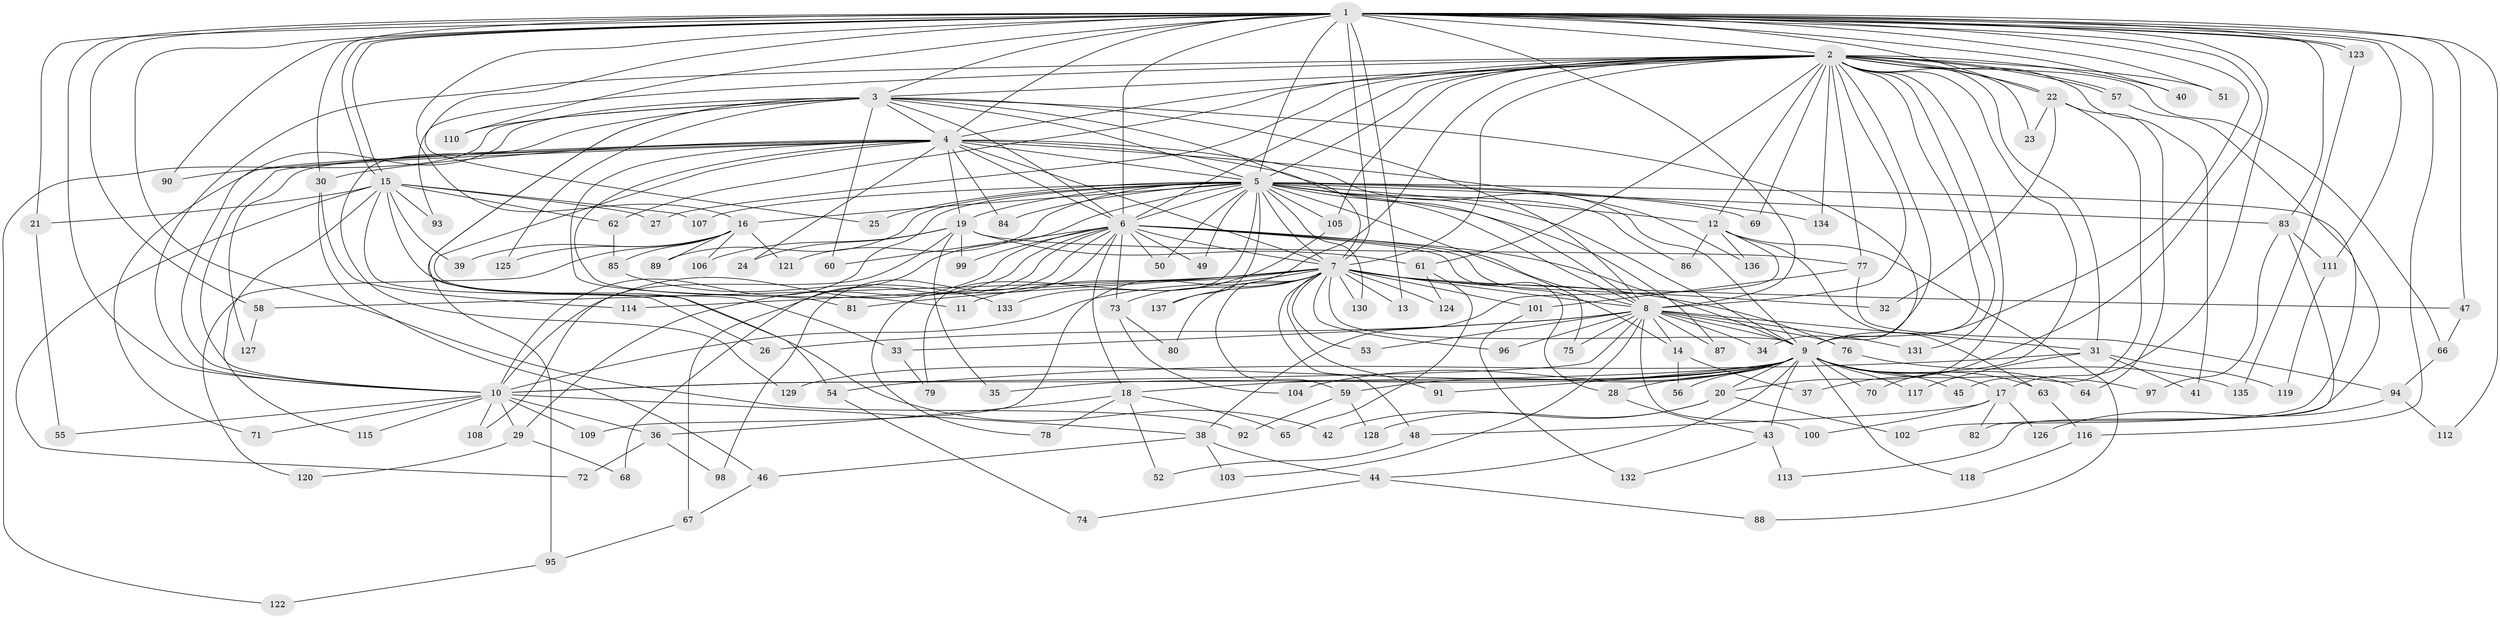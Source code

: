 // coarse degree distribution, {30: 0.014705882352941176, 3: 0.07352941176470588, 4: 0.04411764705882353, 1: 0.1323529411764706, 2: 0.6029411764705882, 5: 0.04411764705882353, 8: 0.014705882352941176, 25: 0.014705882352941176, 10: 0.014705882352941176, 6: 0.029411764705882353, 28: 0.014705882352941176}
// Generated by graph-tools (version 1.1) at 2025/49/03/04/25 21:49:26]
// undirected, 137 vertices, 299 edges
graph export_dot {
graph [start="1"]
  node [color=gray90,style=filled];
  1;
  2;
  3;
  4;
  5;
  6;
  7;
  8;
  9;
  10;
  11;
  12;
  13;
  14;
  15;
  16;
  17;
  18;
  19;
  20;
  21;
  22;
  23;
  24;
  25;
  26;
  27;
  28;
  29;
  30;
  31;
  32;
  33;
  34;
  35;
  36;
  37;
  38;
  39;
  40;
  41;
  42;
  43;
  44;
  45;
  46;
  47;
  48;
  49;
  50;
  51;
  52;
  53;
  54;
  55;
  56;
  57;
  58;
  59;
  60;
  61;
  62;
  63;
  64;
  65;
  66;
  67;
  68;
  69;
  70;
  71;
  72;
  73;
  74;
  75;
  76;
  77;
  78;
  79;
  80;
  81;
  82;
  83;
  84;
  85;
  86;
  87;
  88;
  89;
  90;
  91;
  92;
  93;
  94;
  95;
  96;
  97;
  98;
  99;
  100;
  101;
  102;
  103;
  104;
  105;
  106;
  107;
  108;
  109;
  110;
  111;
  112;
  113;
  114;
  115;
  116;
  117;
  118;
  119;
  120;
  121;
  122;
  123;
  124;
  125;
  126;
  127;
  128;
  129;
  130;
  131;
  132;
  133;
  134;
  135;
  136;
  137;
  1 -- 2;
  1 -- 3;
  1 -- 4;
  1 -- 5;
  1 -- 6;
  1 -- 7;
  1 -- 8;
  1 -- 9;
  1 -- 10;
  1 -- 13;
  1 -- 15;
  1 -- 15;
  1 -- 16;
  1 -- 17;
  1 -- 21;
  1 -- 22;
  1 -- 25;
  1 -- 30;
  1 -- 37;
  1 -- 40;
  1 -- 47;
  1 -- 51;
  1 -- 58;
  1 -- 83;
  1 -- 90;
  1 -- 92;
  1 -- 110;
  1 -- 111;
  1 -- 112;
  1 -- 116;
  1 -- 123;
  1 -- 123;
  2 -- 3;
  2 -- 4;
  2 -- 5;
  2 -- 6;
  2 -- 7;
  2 -- 8;
  2 -- 9;
  2 -- 10;
  2 -- 12;
  2 -- 20;
  2 -- 22;
  2 -- 23;
  2 -- 27;
  2 -- 31;
  2 -- 34;
  2 -- 40;
  2 -- 41;
  2 -- 51;
  2 -- 57;
  2 -- 57;
  2 -- 61;
  2 -- 62;
  2 -- 66;
  2 -- 69;
  2 -- 70;
  2 -- 77;
  2 -- 93;
  2 -- 105;
  2 -- 109;
  2 -- 131;
  2 -- 134;
  3 -- 4;
  3 -- 5;
  3 -- 6;
  3 -- 7;
  3 -- 8;
  3 -- 9;
  3 -- 10;
  3 -- 54;
  3 -- 60;
  3 -- 95;
  3 -- 110;
  3 -- 122;
  3 -- 125;
  3 -- 129;
  4 -- 5;
  4 -- 6;
  4 -- 7;
  4 -- 8;
  4 -- 9;
  4 -- 10;
  4 -- 11;
  4 -- 19;
  4 -- 24;
  4 -- 30;
  4 -- 33;
  4 -- 71;
  4 -- 81;
  4 -- 84;
  4 -- 90;
  4 -- 127;
  4 -- 136;
  5 -- 6;
  5 -- 7;
  5 -- 8;
  5 -- 9;
  5 -- 10;
  5 -- 12;
  5 -- 16;
  5 -- 19;
  5 -- 25;
  5 -- 49;
  5 -- 50;
  5 -- 67;
  5 -- 69;
  5 -- 75;
  5 -- 79;
  5 -- 82;
  5 -- 83;
  5 -- 84;
  5 -- 86;
  5 -- 87;
  5 -- 89;
  5 -- 105;
  5 -- 107;
  5 -- 121;
  5 -- 130;
  5 -- 134;
  5 -- 137;
  6 -- 7;
  6 -- 8;
  6 -- 9;
  6 -- 10;
  6 -- 14;
  6 -- 18;
  6 -- 28;
  6 -- 29;
  6 -- 49;
  6 -- 50;
  6 -- 60;
  6 -- 68;
  6 -- 73;
  6 -- 78;
  6 -- 98;
  6 -- 99;
  7 -- 8;
  7 -- 9;
  7 -- 10;
  7 -- 11;
  7 -- 13;
  7 -- 32;
  7 -- 47;
  7 -- 48;
  7 -- 53;
  7 -- 58;
  7 -- 59;
  7 -- 73;
  7 -- 76;
  7 -- 80;
  7 -- 81;
  7 -- 91;
  7 -- 96;
  7 -- 101;
  7 -- 114;
  7 -- 124;
  7 -- 130;
  7 -- 137;
  8 -- 9;
  8 -- 10;
  8 -- 14;
  8 -- 26;
  8 -- 31;
  8 -- 33;
  8 -- 34;
  8 -- 53;
  8 -- 75;
  8 -- 76;
  8 -- 87;
  8 -- 96;
  8 -- 100;
  8 -- 103;
  8 -- 131;
  9 -- 10;
  9 -- 17;
  9 -- 18;
  9 -- 20;
  9 -- 28;
  9 -- 35;
  9 -- 43;
  9 -- 44;
  9 -- 45;
  9 -- 56;
  9 -- 59;
  9 -- 63;
  9 -- 64;
  9 -- 70;
  9 -- 91;
  9 -- 97;
  9 -- 104;
  9 -- 117;
  9 -- 118;
  9 -- 129;
  10 -- 29;
  10 -- 36;
  10 -- 38;
  10 -- 55;
  10 -- 71;
  10 -- 108;
  10 -- 109;
  10 -- 115;
  12 -- 38;
  12 -- 63;
  12 -- 86;
  12 -- 88;
  12 -- 136;
  14 -- 37;
  14 -- 56;
  15 -- 21;
  15 -- 26;
  15 -- 27;
  15 -- 39;
  15 -- 42;
  15 -- 62;
  15 -- 72;
  15 -- 93;
  15 -- 107;
  15 -- 115;
  16 -- 39;
  16 -- 85;
  16 -- 89;
  16 -- 106;
  16 -- 120;
  16 -- 121;
  16 -- 125;
  17 -- 48;
  17 -- 82;
  17 -- 100;
  17 -- 126;
  18 -- 36;
  18 -- 52;
  18 -- 65;
  18 -- 78;
  19 -- 24;
  19 -- 35;
  19 -- 61;
  19 -- 77;
  19 -- 99;
  19 -- 106;
  19 -- 108;
  20 -- 42;
  20 -- 102;
  20 -- 128;
  21 -- 55;
  22 -- 23;
  22 -- 32;
  22 -- 45;
  22 -- 64;
  28 -- 43;
  29 -- 68;
  29 -- 120;
  30 -- 46;
  30 -- 114;
  31 -- 41;
  31 -- 54;
  31 -- 117;
  31 -- 119;
  33 -- 79;
  36 -- 72;
  36 -- 98;
  38 -- 44;
  38 -- 46;
  38 -- 103;
  43 -- 113;
  43 -- 132;
  44 -- 74;
  44 -- 88;
  46 -- 67;
  47 -- 66;
  48 -- 52;
  54 -- 74;
  57 -- 102;
  58 -- 127;
  59 -- 92;
  59 -- 128;
  61 -- 65;
  61 -- 124;
  62 -- 85;
  63 -- 116;
  66 -- 94;
  67 -- 95;
  73 -- 80;
  73 -- 104;
  76 -- 135;
  77 -- 94;
  77 -- 101;
  83 -- 97;
  83 -- 111;
  83 -- 113;
  85 -- 133;
  94 -- 112;
  94 -- 126;
  95 -- 122;
  101 -- 132;
  105 -- 133;
  111 -- 119;
  116 -- 118;
  123 -- 135;
}
